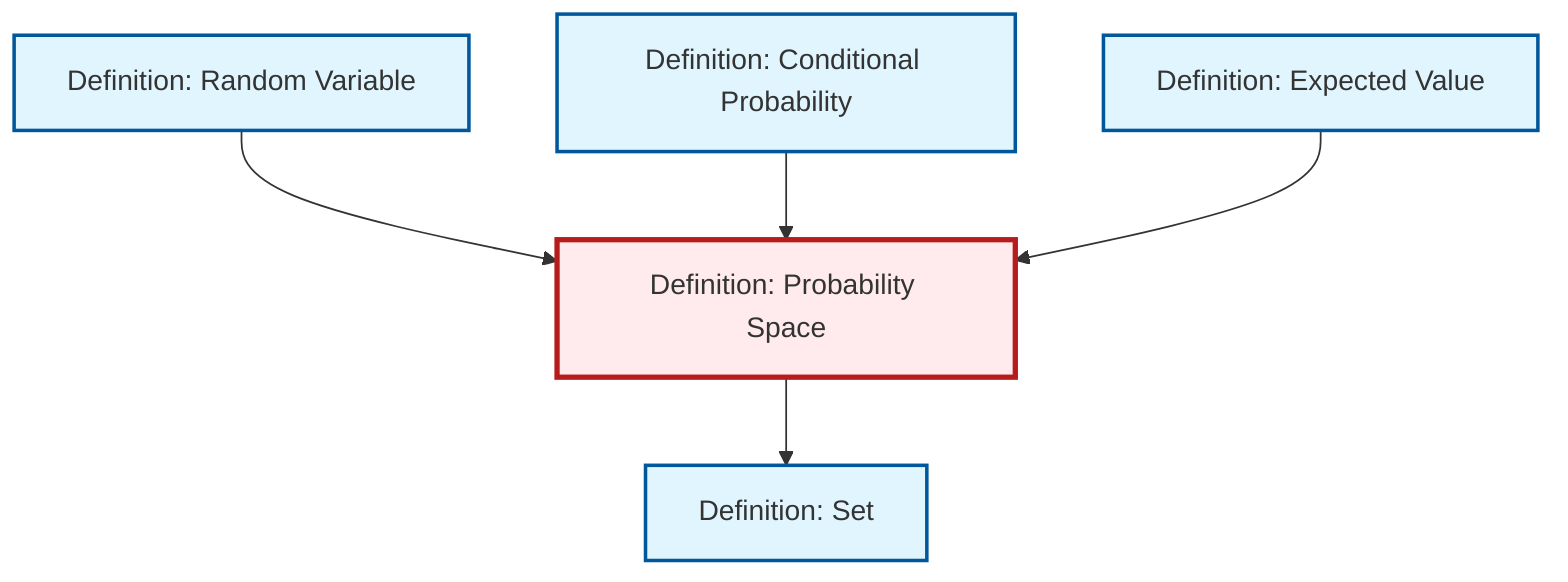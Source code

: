 graph TD
    classDef definition fill:#e1f5fe,stroke:#01579b,stroke-width:2px
    classDef theorem fill:#f3e5f5,stroke:#4a148c,stroke-width:2px
    classDef axiom fill:#fff3e0,stroke:#e65100,stroke-width:2px
    classDef example fill:#e8f5e9,stroke:#1b5e20,stroke-width:2px
    classDef current fill:#ffebee,stroke:#b71c1c,stroke-width:3px
    def-conditional-probability["Definition: Conditional Probability"]:::definition
    def-random-variable["Definition: Random Variable"]:::definition
    def-set["Definition: Set"]:::definition
    def-expectation["Definition: Expected Value"]:::definition
    def-probability-space["Definition: Probability Space"]:::definition
    def-random-variable --> def-probability-space
    def-conditional-probability --> def-probability-space
    def-probability-space --> def-set
    def-expectation --> def-probability-space
    class def-probability-space current